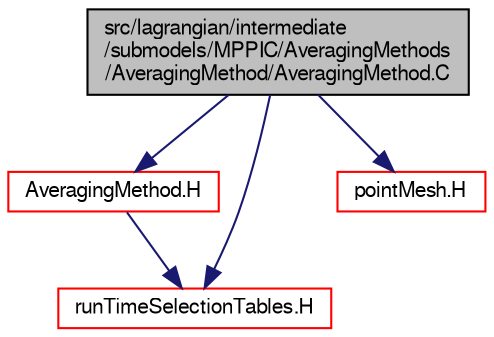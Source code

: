 digraph "src/lagrangian/intermediate/submodels/MPPIC/AveragingMethods/AveragingMethod/AveragingMethod.C"
{
  bgcolor="transparent";
  edge [fontname="FreeSans",fontsize="10",labelfontname="FreeSans",labelfontsize="10"];
  node [fontname="FreeSans",fontsize="10",shape=record];
  Node0 [label="src/lagrangian/intermediate\l/submodels/MPPIC/AveragingMethods\l/AveragingMethod/AveragingMethod.C",height=0.2,width=0.4,color="black", fillcolor="grey75", style="filled", fontcolor="black"];
  Node0 -> Node1 [color="midnightblue",fontsize="10",style="solid",fontname="FreeSans"];
  Node1 [label="AveragingMethod.H",height=0.2,width=0.4,color="red",URL="$a06011.html"];
  Node1 -> Node61 [color="midnightblue",fontsize="10",style="solid",fontname="FreeSans"];
  Node61 [label="runTimeSelectionTables.H",height=0.2,width=0.4,color="red",URL="$a09266.html",tooltip="Macros to ease declaration of run-time selection tables. "];
  Node0 -> Node61 [color="midnightblue",fontsize="10",style="solid",fontname="FreeSans"];
  Node0 -> Node87 [color="midnightblue",fontsize="10",style="solid",fontname="FreeSans"];
  Node87 [label="pointMesh.H",height=0.2,width=0.4,color="red",URL="$a11399.html"];
}
